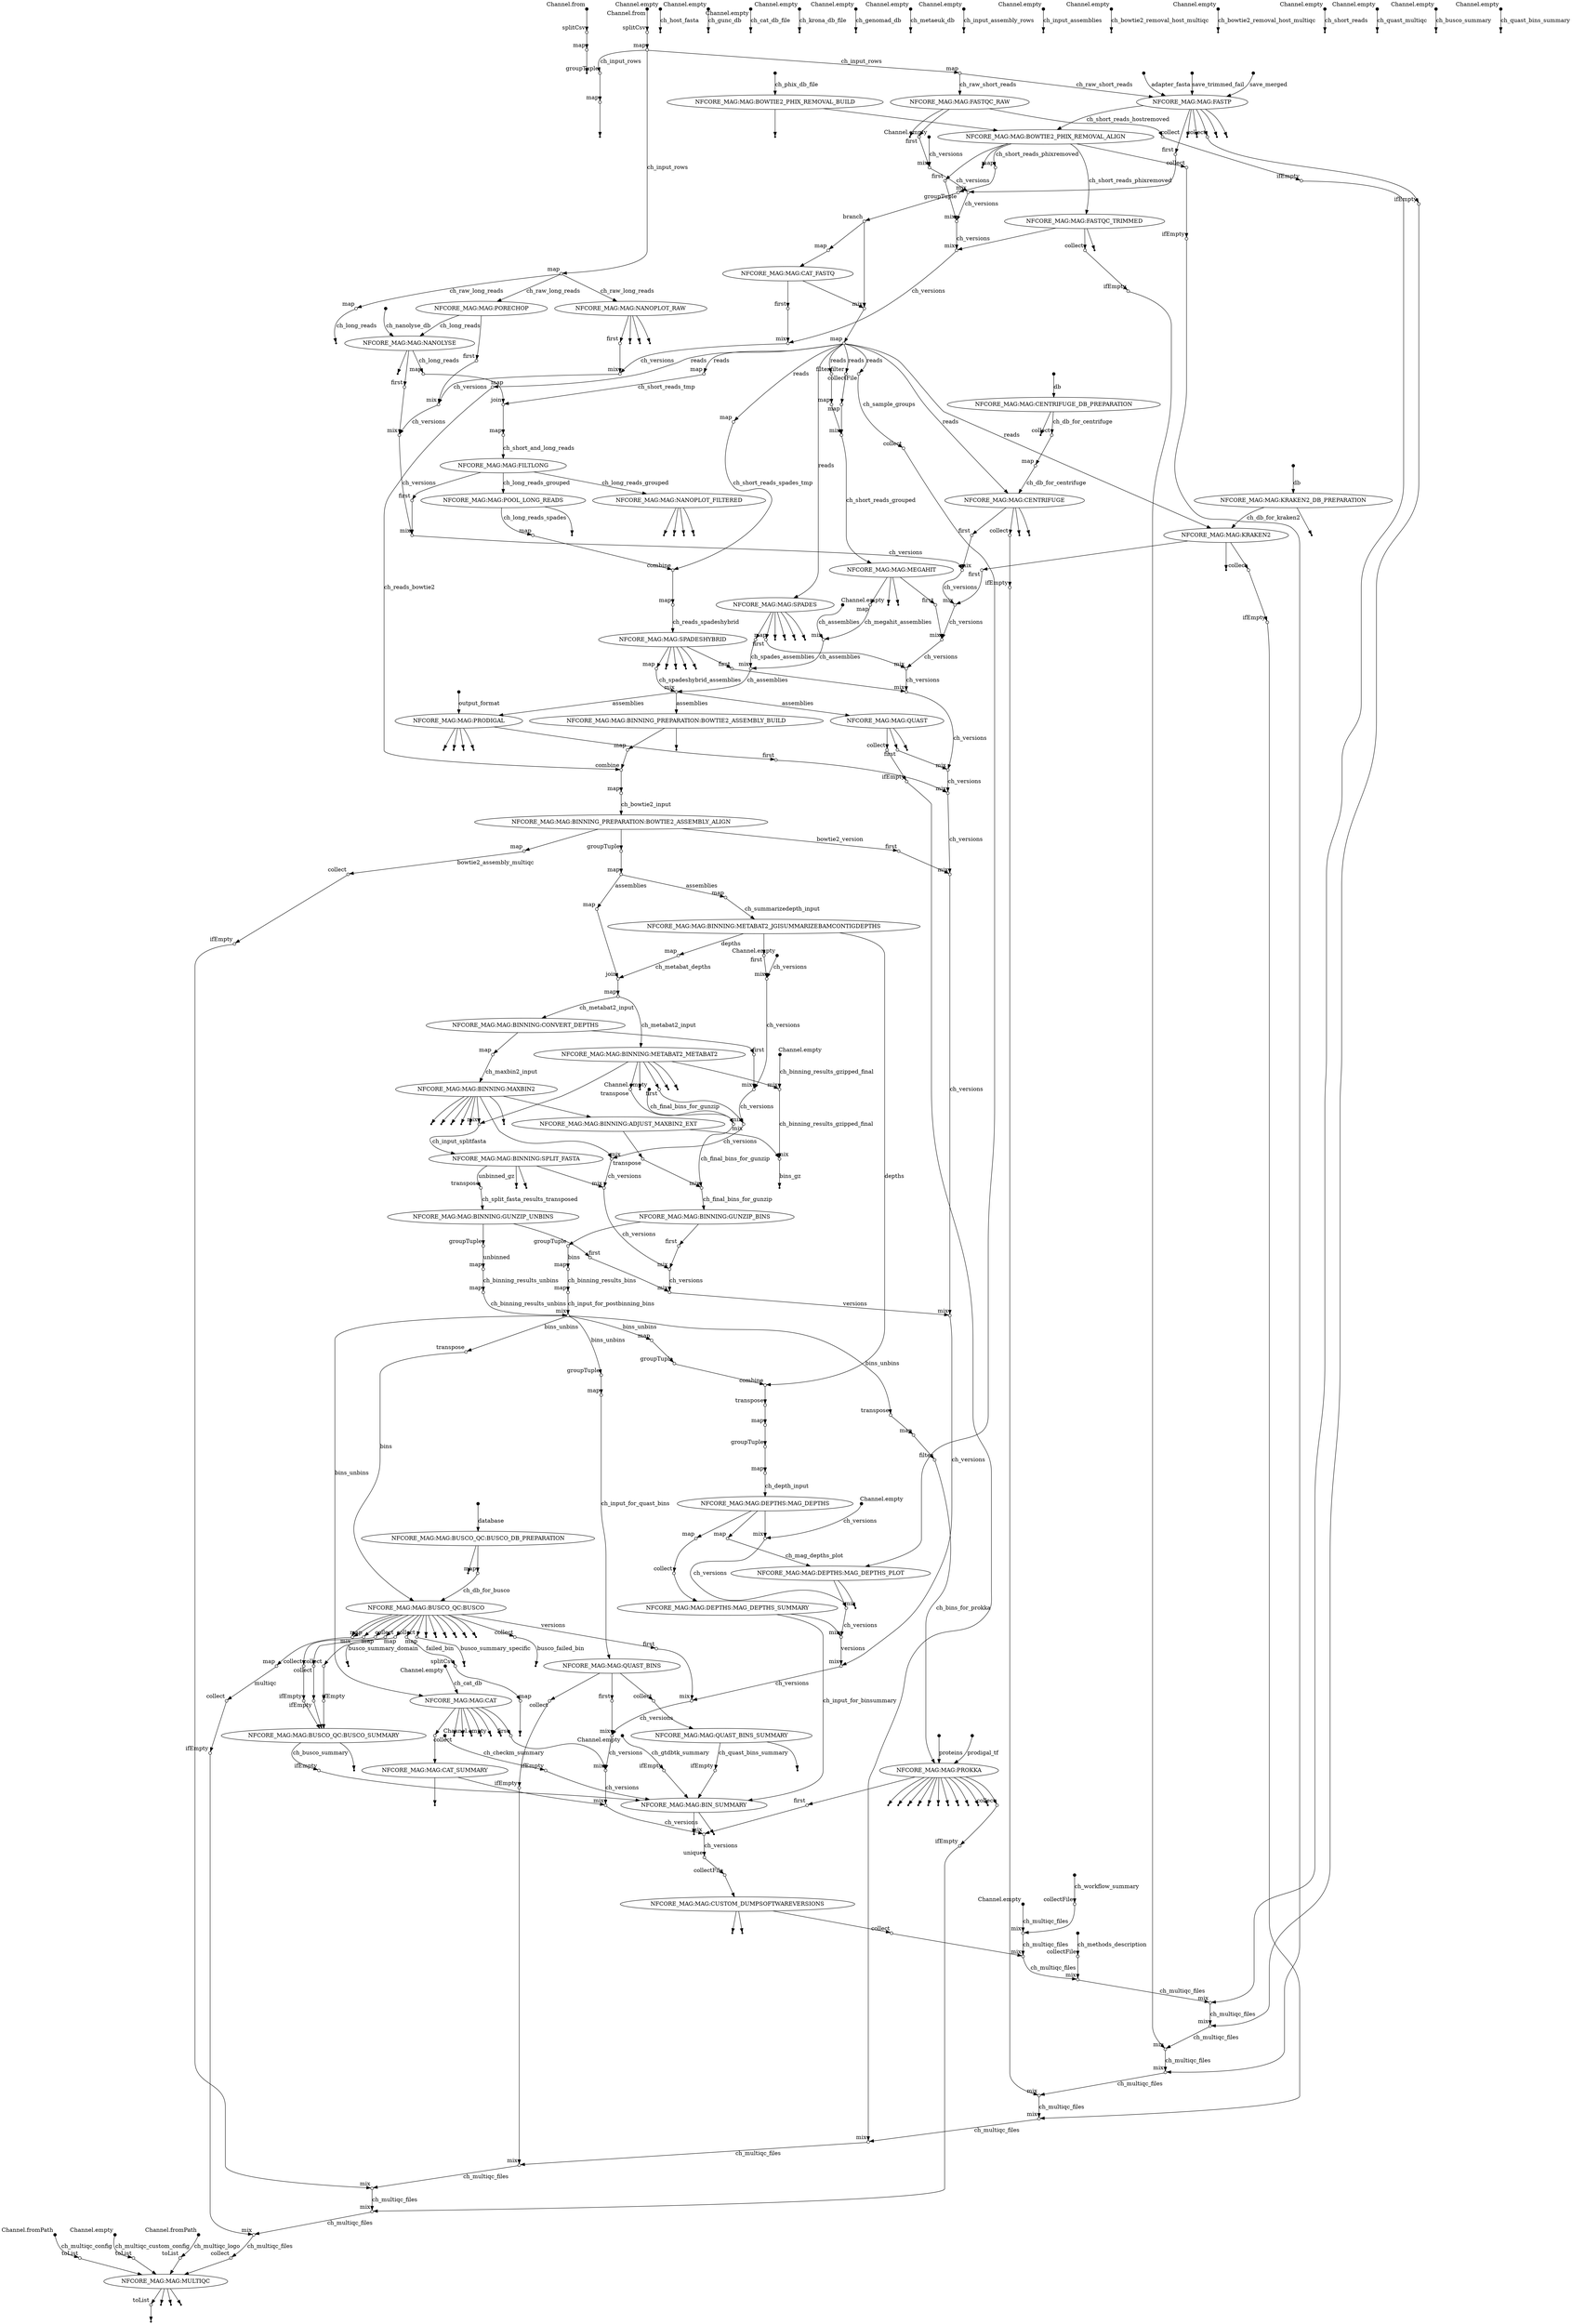 digraph "mag_dag" {
v0 [shape=point,label="",fixedsize=true,width=0.1,xlabel="Channel.from"];
v1 [shape=circle,label="",fixedsize=true,width=0.1,xlabel="splitCsv"];
v0 -> v1;

v1 [shape=circle,label="",fixedsize=true,width=0.1,xlabel="splitCsv"];
v2 [shape=circle,label="",fixedsize=true,width=0.1,xlabel="map"];
v1 -> v2;

v2 [shape=circle,label="",fixedsize=true,width=0.1,xlabel="map"];
v3 [shape=point];
v2 -> v3;

v4 [shape=point,label="",fixedsize=true,width=0.1,xlabel="Channel.fromPath"];
v396 [shape=circle,label="",fixedsize=true,width=0.1,xlabel="toList"];
v4 -> v396 [label="ch_multiqc_config"];

v5 [shape=point,label="",fixedsize=true,width=0.1,xlabel="Channel.empty"];
v397 [shape=circle,label="",fixedsize=true,width=0.1,xlabel="toList"];
v5 -> v397 [label="ch_multiqc_custom_config"];

v6 [shape=point,label="",fixedsize=true,width=0.1,xlabel="Channel.fromPath"];
v398 [shape=circle,label="",fixedsize=true,width=0.1,xlabel="toList"];
v6 -> v398 [label="ch_multiqc_logo"];

v7 [shape=point,label="",fixedsize=true,width=0.1,xlabel="Channel.empty"];
v8 [shape=point];
v7 -> v8 [label="ch_host_fasta"];

v9 [shape=point,label="",fixedsize=true,width=0.1,xlabel="Channel.empty"];
v10 [shape=point];
v9 -> v10 [label="ch_gunc_db"];

v11 [shape=point,label="",fixedsize=true,width=0.1,xlabel="Channel.empty"];
v12 [shape=point];
v11 -> v12 [label="ch_cat_db_file"];

v13 [shape=point,label="",fixedsize=true,width=0.1,xlabel="Channel.empty"];
v14 [shape=point];
v13 -> v14 [label="ch_krona_db_file"];

v15 [shape=point,label="",fixedsize=true,width=0.1,xlabel="Channel.empty"];
v16 [shape=point];
v15 -> v16 [label="ch_genomad_db"];

v17 [shape=point,label="",fixedsize=true,width=0.1,xlabel="Channel.empty"];
v18 [shape=point];
v17 -> v18 [label="ch_metaeuk_db"];

v19 [shape=point,label="",fixedsize=true,width=0.1,xlabel="Channel.empty"];
v35 [shape=circle,label="",fixedsize=true,width=0.1,xlabel="mix"];
v19 -> v35 [label="ch_versions"];

v20 [shape=point,label="",fixedsize=true,width=0.1,xlabel="Channel.from"];
v21 [shape=circle,label="",fixedsize=true,width=0.1,xlabel="splitCsv"];
v20 -> v21;

v21 [shape=circle,label="",fixedsize=true,width=0.1,xlabel="splitCsv"];
v22 [shape=circle,label="",fixedsize=true,width=0.1,xlabel="map"];
v21 -> v22;

v22 [shape=circle,label="",fixedsize=true,width=0.1,xlabel="map"];
v23 [shape=circle,label="",fixedsize=true,width=0.1,xlabel="map"];
v22 -> v23 [label="ch_input_rows"];

v23 [shape=circle,label="",fixedsize=true,width=0.1,xlabel="map"];
v32 [label="NFCORE_MAG:MAG:FASTQC_RAW"];
v23 -> v32 [label="ch_raw_short_reads"];

v22 [shape=circle,label="",fixedsize=true,width=0.1,xlabel="map"];
v24 [shape=circle,label="",fixedsize=true,width=0.1,xlabel="map"];
v22 -> v24 [label="ch_input_rows"];

v24 [shape=circle,label="",fixedsize=true,width=0.1,xlabel="map"];
v71 [label="NFCORE_MAG:MAG:NANOPLOT_RAW"];
v24 -> v71 [label="ch_raw_long_reads"];

v25 [shape=point,label="",fixedsize=true,width=0.1,xlabel="Channel.empty"];
v26 [shape=point];
v25 -> v26 [label="ch_input_assembly_rows"];

v27 [shape=point,label="",fixedsize=true,width=0.1,xlabel="Channel.empty"];
v28 [shape=point];
v27 -> v28 [label="ch_input_assemblies"];

v22 [shape=circle,label="",fixedsize=true,width=0.1,xlabel="map"];
v29 [shape=circle,label="",fixedsize=true,width=0.1,xlabel="groupTuple"];
v22 -> v29 [label="ch_input_rows"];

v29 [shape=circle,label="",fixedsize=true,width=0.1,xlabel="groupTuple"];
v30 [shape=circle,label="",fixedsize=true,width=0.1,xlabel="map"];
v29 -> v30;

v30 [shape=circle,label="",fixedsize=true,width=0.1,xlabel="map"];
v31 [shape=point];
v30 -> v31;

v32 [label="NFCORE_MAG:MAG:FASTQC_RAW"];
v33 [shape=point];
v32 -> v33;

v32 [label="NFCORE_MAG:MAG:FASTQC_RAW"];
v362 [shape=circle,label="",fixedsize=true,width=0.1,xlabel="collect"];
v32 -> v362;

v32 [label="NFCORE_MAG:MAG:FASTQC_RAW"];
v34 [shape=circle,label="",fixedsize=true,width=0.1,xlabel="first"];
v32 -> v34;

v34 [shape=circle,label="",fixedsize=true,width=0.1,xlabel="first"];
v35 [shape=circle,label="",fixedsize=true,width=0.1,xlabel="mix"];
v34 -> v35;

v35 [shape=circle,label="",fixedsize=true,width=0.1,xlabel="mix"];
v47 [shape=circle,label="",fixedsize=true,width=0.1,xlabel="mix"];
v35 -> v47 [label="ch_versions"];

v36 [shape=point,label="",fixedsize=true,width=0.1,xlabel="Channel.empty"];
v37 [shape=point];
v36 -> v37 [label="ch_bowtie2_removal_host_multiqc"];

v23 [shape=circle,label="",fixedsize=true,width=0.1,xlabel="map"];
v41 [label="NFCORE_MAG:MAG:FASTP"];
v23 -> v41 [label="ch_raw_short_reads"];

v38 [shape=point,label="",fixedsize=true,width=0.1];
v41 [label="NFCORE_MAG:MAG:FASTP"];
v38 -> v41 [label="adapter_fasta"];

v39 [shape=point,label="",fixedsize=true,width=0.1];
v41 [label="NFCORE_MAG:MAG:FASTP"];
v39 -> v41 [label="save_trimmed_fail"];

v40 [shape=point,label="",fixedsize=true,width=0.1];
v41 [label="NFCORE_MAG:MAG:FASTP"];
v40 -> v41 [label="save_merged"];

v41 [label="NFCORE_MAG:MAG:FASTP"];
v53 [label="NFCORE_MAG:MAG:BOWTIE2_PHIX_REMOVAL_ALIGN"];
v41 -> v53 [label="ch_short_reads_hostremoved"];

v41 [label="NFCORE_MAG:MAG:FASTP"];
v365 [shape=circle,label="",fixedsize=true,width=0.1,xlabel="collect"];
v41 -> v365;

v41 [label="NFCORE_MAG:MAG:FASTP"];
v45 [shape=point];
v41 -> v45;

v41 [label="NFCORE_MAG:MAG:FASTP"];
v44 [shape=point];
v41 -> v44;

v41 [label="NFCORE_MAG:MAG:FASTP"];
v46 [shape=circle,label="",fixedsize=true,width=0.1,xlabel="first"];
v41 -> v46;

v41 [label="NFCORE_MAG:MAG:FASTP"];
v43 [shape=point];
v41 -> v43;

v41 [label="NFCORE_MAG:MAG:FASTP"];
v42 [shape=point];
v41 -> v42;

v46 [shape=circle,label="",fixedsize=true,width=0.1,xlabel="first"];
v47 [shape=circle,label="",fixedsize=true,width=0.1,xlabel="mix"];
v46 -> v47;

v47 [shape=circle,label="",fixedsize=true,width=0.1,xlabel="mix"];
v56 [shape=circle,label="",fixedsize=true,width=0.1,xlabel="mix"];
v47 -> v56 [label="ch_versions"];

v48 [shape=point,label="",fixedsize=true,width=0.1,xlabel="Channel.empty"];
v49 [shape=point];
v48 -> v49 [label="ch_bowtie2_removal_host_multiqc"];

v50 [shape=point,label="",fixedsize=true,width=0.1];
v51 [label="NFCORE_MAG:MAG:BOWTIE2_PHIX_REMOVAL_BUILD"];
v50 -> v51 [label="ch_phix_db_file"];

v51 [label="NFCORE_MAG:MAG:BOWTIE2_PHIX_REMOVAL_BUILD"];
v53 [label="NFCORE_MAG:MAG:BOWTIE2_PHIX_REMOVAL_ALIGN"];
v51 -> v53;

v51 [label="NFCORE_MAG:MAG:BOWTIE2_PHIX_REMOVAL_BUILD"];
v52 [shape=point];
v51 -> v52;

v53 [label="NFCORE_MAG:MAG:BOWTIE2_PHIX_REMOVAL_ALIGN"];
v57 [label="NFCORE_MAG:MAG:FASTQC_TRIMMED"];
v53 -> v57 [label="ch_short_reads_phixremoved"];

v53 [label="NFCORE_MAG:MAG:BOWTIE2_PHIX_REMOVAL_ALIGN"];
v54 [shape=point];
v53 -> v54;

v53 [label="NFCORE_MAG:MAG:BOWTIE2_PHIX_REMOVAL_ALIGN"];
v371 [shape=circle,label="",fixedsize=true,width=0.1,xlabel="collect"];
v53 -> v371;

v53 [label="NFCORE_MAG:MAG:BOWTIE2_PHIX_REMOVAL_ALIGN"];
v55 [shape=circle,label="",fixedsize=true,width=0.1,xlabel="first"];
v53 -> v55;

v55 [shape=circle,label="",fixedsize=true,width=0.1,xlabel="first"];
v56 [shape=circle,label="",fixedsize=true,width=0.1,xlabel="mix"];
v55 -> v56;

v56 [shape=circle,label="",fixedsize=true,width=0.1,xlabel="mix"];
v59 [shape=circle,label="",fixedsize=true,width=0.1,xlabel="mix"];
v56 -> v59 [label="ch_versions"];

v57 [label="NFCORE_MAG:MAG:FASTQC_TRIMMED"];
v58 [shape=point];
v57 -> v58;

v57 [label="NFCORE_MAG:MAG:FASTQC_TRIMMED"];
v368 [shape=circle,label="",fixedsize=true,width=0.1,xlabel="collect"];
v57 -> v368;

v57 [label="NFCORE_MAG:MAG:FASTQC_TRIMMED"];
v59 [shape=circle,label="",fixedsize=true,width=0.1,xlabel="mix"];
v57 -> v59;

v59 [shape=circle,label="",fixedsize=true,width=0.1,xlabel="mix"];
v70 [shape=circle,label="",fixedsize=true,width=0.1,xlabel="mix"];
v59 -> v70 [label="ch_versions"];

v53 [label="NFCORE_MAG:MAG:BOWTIE2_PHIX_REMOVAL_ALIGN"];
v60 [shape=circle,label="",fixedsize=true,width=0.1,xlabel="map"];
v53 -> v60 [label="ch_short_reads_phixremoved"];

v60 [shape=circle,label="",fixedsize=true,width=0.1,xlabel="map"];
v61 [shape=circle,label="",fixedsize=true,width=0.1,xlabel="groupTuple"];
v60 -> v61;

v61 [shape=circle,label="",fixedsize=true,width=0.1,xlabel="groupTuple"];
v62 [shape=circle,label="",fixedsize=true,width=0.1,xlabel="branch"];
v61 -> v62;

v62 [shape=circle,label="",fixedsize=true,width=0.1,xlabel="branch"];
v67 [shape=circle,label="",fixedsize=true,width=0.1,xlabel="mix"];
v62 -> v67;

v62 [shape=circle,label="",fixedsize=true,width=0.1,xlabel="branch"];
v63 [shape=circle,label="",fixedsize=true,width=0.1,xlabel="map"];
v62 -> v63;

v63 [shape=circle,label="",fixedsize=true,width=0.1,xlabel="map"];
v64 [label="NFCORE_MAG:MAG:CAT_FASTQ"];
v63 -> v64;

v64 [label="NFCORE_MAG:MAG:CAT_FASTQ"];
v67 [shape=circle,label="",fixedsize=true,width=0.1,xlabel="mix"];
v64 -> v67;

v64 [label="NFCORE_MAG:MAG:CAT_FASTQ"];
v69 [shape=circle,label="",fixedsize=true,width=0.1,xlabel="first"];
v64 -> v69;

v65 [shape=point,label="",fixedsize=true,width=0.1,xlabel="Channel.empty"];
v66 [shape=point];
v65 -> v66 [label="ch_short_reads"];

v67 [shape=circle,label="",fixedsize=true,width=0.1,xlabel="mix"];
v68 [shape=circle,label="",fixedsize=true,width=0.1,xlabel="map"];
v67 -> v68;

v68 [shape=circle,label="",fixedsize=true,width=0.1,xlabel="map"];
v87 [shape=circle,label="",fixedsize=true,width=0.1,xlabel="map"];
v68 -> v87 [label="reads"];

v69 [shape=circle,label="",fixedsize=true,width=0.1,xlabel="first"];
v70 [shape=circle,label="",fixedsize=true,width=0.1,xlabel="mix"];
v69 -> v70;

v70 [shape=circle,label="",fixedsize=true,width=0.1,xlabel="mix"];
v76 [shape=circle,label="",fixedsize=true,width=0.1,xlabel="mix"];
v70 -> v76 [label="ch_versions"];

v71 [label="NFCORE_MAG:MAG:NANOPLOT_RAW"];
v74 [shape=point];
v71 -> v74;

v71 [label="NFCORE_MAG:MAG:NANOPLOT_RAW"];
v73 [shape=point];
v71 -> v73;

v71 [label="NFCORE_MAG:MAG:NANOPLOT_RAW"];
v72 [shape=point];
v71 -> v72;

v71 [label="NFCORE_MAG:MAG:NANOPLOT_RAW"];
v75 [shape=circle,label="",fixedsize=true,width=0.1,xlabel="first"];
v71 -> v75;

v75 [shape=circle,label="",fixedsize=true,width=0.1,xlabel="first"];
v76 [shape=circle,label="",fixedsize=true,width=0.1,xlabel="mix"];
v75 -> v76;

v76 [shape=circle,label="",fixedsize=true,width=0.1,xlabel="mix"];
v81 [shape=circle,label="",fixedsize=true,width=0.1,xlabel="mix"];
v76 -> v81 [label="ch_versions"];

v24 [shape=circle,label="",fixedsize=true,width=0.1,xlabel="map"];
v77 [shape=circle,label="",fixedsize=true,width=0.1,xlabel="map"];
v24 -> v77 [label="ch_raw_long_reads"];

v77 [shape=circle,label="",fixedsize=true,width=0.1,xlabel="map"];
v78 [shape=point];
v77 -> v78 [label="ch_long_reads"];

v24 [shape=circle,label="",fixedsize=true,width=0.1,xlabel="map"];
v79 [label="NFCORE_MAG:MAG:PORECHOP"];
v24 -> v79 [label="ch_raw_long_reads"];

v79 [label="NFCORE_MAG:MAG:PORECHOP"];
v83 [label="NFCORE_MAG:MAG:NANOLYSE"];
v79 -> v83 [label="ch_long_reads"];

v79 [label="NFCORE_MAG:MAG:PORECHOP"];
v80 [shape=circle,label="",fixedsize=true,width=0.1,xlabel="first"];
v79 -> v80;

v80 [shape=circle,label="",fixedsize=true,width=0.1,xlabel="first"];
v81 [shape=circle,label="",fixedsize=true,width=0.1,xlabel="mix"];
v80 -> v81;

v81 [shape=circle,label="",fixedsize=true,width=0.1,xlabel="mix"];
v86 [shape=circle,label="",fixedsize=true,width=0.1,xlabel="mix"];
v81 -> v86 [label="ch_versions"];

v82 [shape=point,label="",fixedsize=true,width=0.1];
v83 [label="NFCORE_MAG:MAG:NANOLYSE"];
v82 -> v83 [label="ch_nanolyse_db"];

v83 [label="NFCORE_MAG:MAG:NANOLYSE"];
v88 [shape=circle,label="",fixedsize=true,width=0.1,xlabel="map"];
v83 -> v88 [label="ch_long_reads"];

v83 [label="NFCORE_MAG:MAG:NANOLYSE"];
v84 [shape=point];
v83 -> v84;

v83 [label="NFCORE_MAG:MAG:NANOLYSE"];
v85 [shape=circle,label="",fixedsize=true,width=0.1,xlabel="first"];
v83 -> v85;

v85 [shape=circle,label="",fixedsize=true,width=0.1,xlabel="first"];
v86 [shape=circle,label="",fixedsize=true,width=0.1,xlabel="mix"];
v85 -> v86;

v86 [shape=circle,label="",fixedsize=true,width=0.1,xlabel="mix"];
v93 [shape=circle,label="",fixedsize=true,width=0.1,xlabel="mix"];
v86 -> v93 [label="ch_versions"];

v87 [shape=circle,label="",fixedsize=true,width=0.1,xlabel="map"];
v89 [shape=circle,label="",fixedsize=true,width=0.1,xlabel="join"];
v87 -> v89 [label="ch_short_reads_tmp"];

v88 [shape=circle,label="",fixedsize=true,width=0.1,xlabel="map"];
v89 [shape=circle,label="",fixedsize=true,width=0.1,xlabel="join"];
v88 -> v89;

v89 [shape=circle,label="",fixedsize=true,width=0.1,xlabel="join"];
v90 [shape=circle,label="",fixedsize=true,width=0.1,xlabel="map"];
v89 -> v90;

v90 [shape=circle,label="",fixedsize=true,width=0.1,xlabel="map"];
v91 [label="NFCORE_MAG:MAG:FILTLONG"];
v90 -> v91 [label="ch_short_and_long_reads"];

v91 [label="NFCORE_MAG:MAG:FILTLONG"];
v94 [label="NFCORE_MAG:MAG:NANOPLOT_FILTERED"];
v91 -> v94 [label="ch_long_reads_grouped"];

v91 [label="NFCORE_MAG:MAG:FILTLONG"];
v92 [shape=circle,label="",fixedsize=true,width=0.1,xlabel="first"];
v91 -> v92;

v92 [shape=circle,label="",fixedsize=true,width=0.1,xlabel="first"];
v93 [shape=circle,label="",fixedsize=true,width=0.1,xlabel="mix"];
v92 -> v93;

v93 [shape=circle,label="",fixedsize=true,width=0.1,xlabel="mix"];
v108 [shape=circle,label="",fixedsize=true,width=0.1,xlabel="mix"];
v93 -> v108 [label="ch_versions"];

v94 [label="NFCORE_MAG:MAG:NANOPLOT_FILTERED"];
v98 [shape=point];
v94 -> v98;

v94 [label="NFCORE_MAG:MAG:NANOPLOT_FILTERED"];
v97 [shape=point];
v94 -> v97;

v94 [label="NFCORE_MAG:MAG:NANOPLOT_FILTERED"];
v96 [shape=point];
v94 -> v96;

v94 [label="NFCORE_MAG:MAG:NANOPLOT_FILTERED"];
v95 [shape=point];
v94 -> v95;

v99 [shape=point,label="",fixedsize=true,width=0.1];
v100 [label="NFCORE_MAG:MAG:CENTRIFUGE_DB_PREPARATION"];
v99 -> v100 [label="db"];

v100 [label="NFCORE_MAG:MAG:CENTRIFUGE_DB_PREPARATION"];
v102 [shape=circle,label="",fixedsize=true,width=0.1,xlabel="collect"];
v100 -> v102 [label="ch_db_for_centrifuge"];

v100 [label="NFCORE_MAG:MAG:CENTRIFUGE_DB_PREPARATION"];
v101 [shape=point];
v100 -> v101;

v102 [shape=circle,label="",fixedsize=true,width=0.1,xlabel="collect"];
v103 [shape=circle,label="",fixedsize=true,width=0.1,xlabel="map"];
v102 -> v103;

v103 [shape=circle,label="",fixedsize=true,width=0.1,xlabel="map"];
v104 [label="NFCORE_MAG:MAG:CENTRIFUGE"];
v103 -> v104 [label="ch_db_for_centrifuge"];

v68 [shape=circle,label="",fixedsize=true,width=0.1,xlabel="map"];
v104 [label="NFCORE_MAG:MAG:CENTRIFUGE"];
v68 -> v104 [label="reads"];

v104 [label="NFCORE_MAG:MAG:CENTRIFUGE"];
v106 [shape=point];
v104 -> v106;

v104 [label="NFCORE_MAG:MAG:CENTRIFUGE"];
v105 [shape=point];
v104 -> v105;

v104 [label="NFCORE_MAG:MAG:CENTRIFUGE"];
v374 [shape=circle,label="",fixedsize=true,width=0.1,xlabel="collect"];
v104 -> v374;

v104 [label="NFCORE_MAG:MAG:CENTRIFUGE"];
v107 [shape=circle,label="",fixedsize=true,width=0.1,xlabel="first"];
v104 -> v107;

v107 [shape=circle,label="",fixedsize=true,width=0.1,xlabel="first"];
v108 [shape=circle,label="",fixedsize=true,width=0.1,xlabel="mix"];
v107 -> v108;

v108 [shape=circle,label="",fixedsize=true,width=0.1,xlabel="mix"];
v115 [shape=circle,label="",fixedsize=true,width=0.1,xlabel="mix"];
v108 -> v115 [label="ch_versions"];

v109 [shape=point,label="",fixedsize=true,width=0.1];
v110 [label="NFCORE_MAG:MAG:KRAKEN2_DB_PREPARATION"];
v109 -> v110 [label="db"];

v110 [label="NFCORE_MAG:MAG:KRAKEN2_DB_PREPARATION"];
v112 [label="NFCORE_MAG:MAG:KRAKEN2"];
v110 -> v112 [label="ch_db_for_kraken2"];

v110 [label="NFCORE_MAG:MAG:KRAKEN2_DB_PREPARATION"];
v111 [shape=point];
v110 -> v111;

v68 [shape=circle,label="",fixedsize=true,width=0.1,xlabel="map"];
v112 [label="NFCORE_MAG:MAG:KRAKEN2"];
v68 -> v112 [label="reads"];

v112 [label="NFCORE_MAG:MAG:KRAKEN2"];
v113 [shape=point];
v112 -> v113;

v112 [label="NFCORE_MAG:MAG:KRAKEN2"];
v377 [shape=circle,label="",fixedsize=true,width=0.1,xlabel="collect"];
v112 -> v377;

v112 [label="NFCORE_MAG:MAG:KRAKEN2"];
v114 [shape=circle,label="",fixedsize=true,width=0.1,xlabel="first"];
v112 -> v114;

v114 [shape=circle,label="",fixedsize=true,width=0.1,xlabel="first"];
v115 [shape=circle,label="",fixedsize=true,width=0.1,xlabel="mix"];
v114 -> v115;

v115 [shape=circle,label="",fixedsize=true,width=0.1,xlabel="mix"];
v128 [shape=circle,label="",fixedsize=true,width=0.1,xlabel="mix"];
v115 -> v128 [label="ch_versions"];

v68 [shape=circle,label="",fixedsize=true,width=0.1,xlabel="map"];
v116 [shape=circle,label="",fixedsize=true,width=0.1,xlabel="filter"];
v68 -> v116 [label="reads"];

v116 [shape=circle,label="",fixedsize=true,width=0.1,xlabel="filter"];
v117 [shape=circle,label="",fixedsize=true,width=0.1,xlabel="map"];
v116 -> v117;

v117 [shape=circle,label="",fixedsize=true,width=0.1,xlabel="map"];
v120 [shape=circle,label="",fixedsize=true,width=0.1,xlabel="mix"];
v117 -> v120;

v68 [shape=circle,label="",fixedsize=true,width=0.1,xlabel="map"];
v118 [shape=circle,label="",fixedsize=true,width=0.1,xlabel="filter"];
v68 -> v118 [label="reads"];

v118 [shape=circle,label="",fixedsize=true,width=0.1,xlabel="filter"];
v119 [shape=circle,label="",fixedsize=true,width=0.1,xlabel="map"];
v118 -> v119;

v119 [shape=circle,label="",fixedsize=true,width=0.1,xlabel="map"];
v120 [shape=circle,label="",fixedsize=true,width=0.1,xlabel="mix"];
v119 -> v120;

v120 [shape=circle,label="",fixedsize=true,width=0.1,xlabel="mix"];
v122 [label="NFCORE_MAG:MAG:MEGAHIT"];
v120 -> v122 [label="ch_short_reads_grouped"];

v121 [shape=point,label="",fixedsize=true,width=0.1,xlabel="Channel.empty"];
v126 [shape=circle,label="",fixedsize=true,width=0.1,xlabel="mix"];
v121 -> v126 [label="ch_assemblies"];

v122 [label="NFCORE_MAG:MAG:MEGAHIT"];
v125 [shape=circle,label="",fixedsize=true,width=0.1,xlabel="map"];
v122 -> v125;

v122 [label="NFCORE_MAG:MAG:MEGAHIT"];
v124 [shape=point];
v122 -> v124;

v122 [label="NFCORE_MAG:MAG:MEGAHIT"];
v123 [shape=point];
v122 -> v123;

v122 [label="NFCORE_MAG:MAG:MEGAHIT"];
v127 [shape=circle,label="",fixedsize=true,width=0.1,xlabel="first"];
v122 -> v127;

v125 [shape=circle,label="",fixedsize=true,width=0.1,xlabel="map"];
v126 [shape=circle,label="",fixedsize=true,width=0.1,xlabel="mix"];
v125 -> v126 [label="ch_megahit_assemblies"];

v126 [shape=circle,label="",fixedsize=true,width=0.1,xlabel="mix"];
v137 [shape=circle,label="",fixedsize=true,width=0.1,xlabel="mix"];
v126 -> v137 [label="ch_assemblies"];

v127 [shape=circle,label="",fixedsize=true,width=0.1,xlabel="first"];
v128 [shape=circle,label="",fixedsize=true,width=0.1,xlabel="mix"];
v127 -> v128;

v128 [shape=circle,label="",fixedsize=true,width=0.1,xlabel="mix"];
v139 [shape=circle,label="",fixedsize=true,width=0.1,xlabel="mix"];
v128 -> v139 [label="ch_versions"];

v91 [label="NFCORE_MAG:MAG:FILTLONG"];
v129 [label="NFCORE_MAG:MAG:POOL_LONG_READS"];
v91 -> v129 [label="ch_long_reads_grouped"];

v129 [label="NFCORE_MAG:MAG:POOL_LONG_READS"];
v141 [shape=circle,label="",fixedsize=true,width=0.1,xlabel="map"];
v129 -> v141 [label="ch_long_reads_spades"];

v129 [label="NFCORE_MAG:MAG:POOL_LONG_READS"];
v130 [shape=point];
v129 -> v130;

v68 [shape=circle,label="",fixedsize=true,width=0.1,xlabel="map"];
v131 [label="NFCORE_MAG:MAG:SPADES"];
v68 -> v131 [label="reads"];

v131 [label="NFCORE_MAG:MAG:SPADES"];
v136 [shape=circle,label="",fixedsize=true,width=0.1,xlabel="map"];
v131 -> v136;

v131 [label="NFCORE_MAG:MAG:SPADES"];
v135 [shape=point];
v131 -> v135;

v131 [label="NFCORE_MAG:MAG:SPADES"];
v134 [shape=point];
v131 -> v134;

v131 [label="NFCORE_MAG:MAG:SPADES"];
v133 [shape=point];
v131 -> v133;

v131 [label="NFCORE_MAG:MAG:SPADES"];
v132 [shape=point];
v131 -> v132;

v131 [label="NFCORE_MAG:MAG:SPADES"];
v138 [shape=circle,label="",fixedsize=true,width=0.1,xlabel="first"];
v131 -> v138;

v136 [shape=circle,label="",fixedsize=true,width=0.1,xlabel="map"];
v137 [shape=circle,label="",fixedsize=true,width=0.1,xlabel="mix"];
v136 -> v137 [label="ch_spades_assemblies"];

v137 [shape=circle,label="",fixedsize=true,width=0.1,xlabel="mix"];
v150 [shape=circle,label="",fixedsize=true,width=0.1,xlabel="mix"];
v137 -> v150 [label="ch_assemblies"];

v138 [shape=circle,label="",fixedsize=true,width=0.1,xlabel="first"];
v139 [shape=circle,label="",fixedsize=true,width=0.1,xlabel="mix"];
v138 -> v139;

v139 [shape=circle,label="",fixedsize=true,width=0.1,xlabel="mix"];
v152 [shape=circle,label="",fixedsize=true,width=0.1,xlabel="mix"];
v139 -> v152 [label="ch_versions"];

v68 [shape=circle,label="",fixedsize=true,width=0.1,xlabel="map"];
v140 [shape=circle,label="",fixedsize=true,width=0.1,xlabel="map"];
v68 -> v140 [label="reads"];

v140 [shape=circle,label="",fixedsize=true,width=0.1,xlabel="map"];
v142 [shape=circle,label="",fixedsize=true,width=0.1,xlabel="combine"];
v140 -> v142 [label="ch_short_reads_spades_tmp"];

v141 [shape=circle,label="",fixedsize=true,width=0.1,xlabel="map"];
v142 [shape=circle,label="",fixedsize=true,width=0.1,xlabel="combine"];
v141 -> v142;

v142 [shape=circle,label="",fixedsize=true,width=0.1,xlabel="combine"];
v143 [shape=circle,label="",fixedsize=true,width=0.1,xlabel="map"];
v142 -> v143;

v143 [shape=circle,label="",fixedsize=true,width=0.1,xlabel="map"];
v144 [label="NFCORE_MAG:MAG:SPADESHYBRID"];
v143 -> v144 [label="ch_reads_spadeshybrid"];

v144 [label="NFCORE_MAG:MAG:SPADESHYBRID"];
v149 [shape=circle,label="",fixedsize=true,width=0.1,xlabel="map"];
v144 -> v149;

v144 [label="NFCORE_MAG:MAG:SPADESHYBRID"];
v148 [shape=point];
v144 -> v148;

v144 [label="NFCORE_MAG:MAG:SPADESHYBRID"];
v147 [shape=point];
v144 -> v147;

v144 [label="NFCORE_MAG:MAG:SPADESHYBRID"];
v146 [shape=point];
v144 -> v146;

v144 [label="NFCORE_MAG:MAG:SPADESHYBRID"];
v145 [shape=point];
v144 -> v145;

v144 [label="NFCORE_MAG:MAG:SPADESHYBRID"];
v151 [shape=circle,label="",fixedsize=true,width=0.1,xlabel="first"];
v144 -> v151;

v149 [shape=circle,label="",fixedsize=true,width=0.1,xlabel="map"];
v150 [shape=circle,label="",fixedsize=true,width=0.1,xlabel="mix"];
v149 -> v150 [label="ch_spadeshybrid_assemblies"];

v150 [shape=circle,label="",fixedsize=true,width=0.1,xlabel="mix"];
v155 [label="NFCORE_MAG:MAG:QUAST"];
v150 -> v155 [label="assemblies"];

v151 [shape=circle,label="",fixedsize=true,width=0.1,xlabel="first"];
v152 [shape=circle,label="",fixedsize=true,width=0.1,xlabel="mix"];
v151 -> v152;

v152 [shape=circle,label="",fixedsize=true,width=0.1,xlabel="mix"];
v158 [shape=circle,label="",fixedsize=true,width=0.1,xlabel="mix"];
v152 -> v158 [label="ch_versions"];

v153 [shape=point,label="",fixedsize=true,width=0.1,xlabel="Channel.empty"];
v154 [shape=point];
v153 -> v154 [label="ch_quast_multiqc"];

v155 [label="NFCORE_MAG:MAG:QUAST"];
v156 [shape=point];
v155 -> v156;

v155 [label="NFCORE_MAG:MAG:QUAST"];
v380 [shape=circle,label="",fixedsize=true,width=0.1,xlabel="collect"];
v155 -> v380;

v155 [label="NFCORE_MAG:MAG:QUAST"];
v157 [shape=circle,label="",fixedsize=true,width=0.1,xlabel="first"];
v155 -> v157;

v157 [shape=circle,label="",fixedsize=true,width=0.1,xlabel="first"];
v158 [shape=circle,label="",fixedsize=true,width=0.1,xlabel="mix"];
v157 -> v158;

v158 [shape=circle,label="",fixedsize=true,width=0.1,xlabel="mix"];
v166 [shape=circle,label="",fixedsize=true,width=0.1,xlabel="mix"];
v158 -> v166 [label="ch_versions"];

v150 [shape=circle,label="",fixedsize=true,width=0.1,xlabel="mix"];
v160 [label="NFCORE_MAG:MAG:PRODIGAL"];
v150 -> v160 [label="assemblies"];

v159 [shape=point,label="",fixedsize=true,width=0.1];
v160 [label="NFCORE_MAG:MAG:PRODIGAL"];
v159 -> v160 [label="output_format"];

v160 [label="NFCORE_MAG:MAG:PRODIGAL"];
v164 [shape=point];
v160 -> v164;

v160 [label="NFCORE_MAG:MAG:PRODIGAL"];
v163 [shape=point];
v160 -> v163;

v160 [label="NFCORE_MAG:MAG:PRODIGAL"];
v162 [shape=point];
v160 -> v162;

v160 [label="NFCORE_MAG:MAG:PRODIGAL"];
v161 [shape=point];
v160 -> v161;

v160 [label="NFCORE_MAG:MAG:PRODIGAL"];
v165 [shape=circle,label="",fixedsize=true,width=0.1,xlabel="first"];
v160 -> v165;

v165 [shape=circle,label="",fixedsize=true,width=0.1,xlabel="first"];
v166 [shape=circle,label="",fixedsize=true,width=0.1,xlabel="mix"];
v165 -> v166;

v166 [shape=circle,label="",fixedsize=true,width=0.1,xlabel="mix"];
v181 [shape=circle,label="",fixedsize=true,width=0.1,xlabel="mix"];
v166 -> v181 [label="ch_versions"];

v167 [shape=point,label="",fixedsize=true,width=0.1,xlabel="Channel.empty"];
v168 [shape=point];
v167 -> v168 [label="ch_busco_summary"];

v169 [shape=point,label="",fixedsize=true,width=0.1,xlabel="Channel.empty"];
v323 [shape=circle,label="",fixedsize=true,width=0.1,xlabel="ifEmpty"];
v169 -> v323 [label="ch_checkm_summary"];

v150 [shape=circle,label="",fixedsize=true,width=0.1,xlabel="mix"];
v170 [label="NFCORE_MAG:MAG:BINNING_PREPARATION:BOWTIE2_ASSEMBLY_BUILD"];
v150 -> v170 [label="assemblies"];

v170 [label="NFCORE_MAG:MAG:BINNING_PREPARATION:BOWTIE2_ASSEMBLY_BUILD"];
v173 [shape=circle,label="",fixedsize=true,width=0.1,xlabel="map"];
v170 -> v173;

v170 [label="NFCORE_MAG:MAG:BINNING_PREPARATION:BOWTIE2_ASSEMBLY_BUILD"];
v171 [shape=point];
v170 -> v171;

v68 [shape=circle,label="",fixedsize=true,width=0.1,xlabel="map"];
v172 [shape=circle,label="",fixedsize=true,width=0.1,xlabel="map"];
v68 -> v172 [label="reads"];

v172 [shape=circle,label="",fixedsize=true,width=0.1,xlabel="map"];
v174 [shape=circle,label="",fixedsize=true,width=0.1,xlabel="combine"];
v172 -> v174 [label="ch_reads_bowtie2"];

v173 [shape=circle,label="",fixedsize=true,width=0.1,xlabel="map"];
v174 [shape=circle,label="",fixedsize=true,width=0.1,xlabel="combine"];
v173 -> v174;

v174 [shape=circle,label="",fixedsize=true,width=0.1,xlabel="combine"];
v175 [shape=circle,label="",fixedsize=true,width=0.1,xlabel="map"];
v174 -> v175;

v175 [shape=circle,label="",fixedsize=true,width=0.1,xlabel="map"];
v176 [label="NFCORE_MAG:MAG:BINNING_PREPARATION:BOWTIE2_ASSEMBLY_ALIGN"];
v175 -> v176 [label="ch_bowtie2_input"];

v176 [label="NFCORE_MAG:MAG:BINNING_PREPARATION:BOWTIE2_ASSEMBLY_ALIGN"];
v177 [shape=circle,label="",fixedsize=true,width=0.1,xlabel="groupTuple"];
v176 -> v177;

v176 [label="NFCORE_MAG:MAG:BINNING_PREPARATION:BOWTIE2_ASSEMBLY_ALIGN"];
v179 [shape=circle,label="",fixedsize=true,width=0.1,xlabel="map"];
v176 -> v179;

v176 [label="NFCORE_MAG:MAG:BINNING_PREPARATION:BOWTIE2_ASSEMBLY_ALIGN"];
v180 [shape=circle,label="",fixedsize=true,width=0.1,xlabel="first"];
v176 -> v180 [label="bowtie2_version"];

v177 [shape=circle,label="",fixedsize=true,width=0.1,xlabel="groupTuple"];
v178 [shape=circle,label="",fixedsize=true,width=0.1,xlabel="map"];
v177 -> v178;

v178 [shape=circle,label="",fixedsize=true,width=0.1,xlabel="map"];
v183 [shape=circle,label="",fixedsize=true,width=0.1,xlabel="map"];
v178 -> v183 [label="assemblies"];

v179 [shape=circle,label="",fixedsize=true,width=0.1,xlabel="map"];
v386 [shape=circle,label="",fixedsize=true,width=0.1,xlabel="collect"];
v179 -> v386 [label="bowtie2_assembly_multiqc"];

v180 [shape=circle,label="",fixedsize=true,width=0.1,xlabel="first"];
v181 [shape=circle,label="",fixedsize=true,width=0.1,xlabel="mix"];
v180 -> v181;

v181 [shape=circle,label="",fixedsize=true,width=0.1,xlabel="mix"];
v233 [shape=circle,label="",fixedsize=true,width=0.1,xlabel="mix"];
v181 -> v233 [label="ch_versions"];

v182 [shape=point,label="",fixedsize=true,width=0.1,xlabel="Channel.empty"];
v187 [shape=circle,label="",fixedsize=true,width=0.1,xlabel="mix"];
v182 -> v187 [label="ch_versions"];

v183 [shape=circle,label="",fixedsize=true,width=0.1,xlabel="map"];
v184 [label="NFCORE_MAG:MAG:BINNING:METABAT2_JGISUMMARIZEBAMCONTIGDEPTHS"];
v183 -> v184 [label="ch_summarizedepth_input"];

v184 [label="NFCORE_MAG:MAG:BINNING:METABAT2_JGISUMMARIZEBAMCONTIGDEPTHS"];
v185 [shape=circle,label="",fixedsize=true,width=0.1,xlabel="map"];
v184 -> v185 [label="depths"];

v184 [label="NFCORE_MAG:MAG:BINNING:METABAT2_JGISUMMARIZEBAMCONTIGDEPTHS"];
v186 [shape=circle,label="",fixedsize=true,width=0.1,xlabel="first"];
v184 -> v186;

v185 [shape=circle,label="",fixedsize=true,width=0.1,xlabel="map"];
v189 [shape=circle,label="",fixedsize=true,width=0.1,xlabel="join"];
v185 -> v189 [label="ch_metabat_depths"];

v186 [shape=circle,label="",fixedsize=true,width=0.1,xlabel="first"];
v187 [shape=circle,label="",fixedsize=true,width=0.1,xlabel="mix"];
v186 -> v187;

v187 [shape=circle,label="",fixedsize=true,width=0.1,xlabel="mix"];
v194 [shape=circle,label="",fixedsize=true,width=0.1,xlabel="mix"];
v187 -> v194 [label="ch_versions"];

v178 [shape=circle,label="",fixedsize=true,width=0.1,xlabel="map"];
v188 [shape=circle,label="",fixedsize=true,width=0.1,xlabel="map"];
v178 -> v188 [label="assemblies"];

v188 [shape=circle,label="",fixedsize=true,width=0.1,xlabel="map"];
v189 [shape=circle,label="",fixedsize=true,width=0.1,xlabel="join"];
v188 -> v189;

v189 [shape=circle,label="",fixedsize=true,width=0.1,xlabel="join"];
v190 [shape=circle,label="",fixedsize=true,width=0.1,xlabel="map"];
v189 -> v190;

v190 [shape=circle,label="",fixedsize=true,width=0.1,xlabel="map"];
v191 [label="NFCORE_MAG:MAG:BINNING:CONVERT_DEPTHS"];
v190 -> v191 [label="ch_metabat2_input"];

v191 [label="NFCORE_MAG:MAG:BINNING:CONVERT_DEPTHS"];
v192 [shape=circle,label="",fixedsize=true,width=0.1,xlabel="map"];
v191 -> v192;

v191 [label="NFCORE_MAG:MAG:BINNING:CONVERT_DEPTHS"];
v193 [shape=circle,label="",fixedsize=true,width=0.1,xlabel="first"];
v191 -> v193;

v192 [shape=circle,label="",fixedsize=true,width=0.1,xlabel="map"];
v206 [label="NFCORE_MAG:MAG:BINNING:MAXBIN2"];
v192 -> v206 [label="ch_maxbin2_input"];

v193 [shape=circle,label="",fixedsize=true,width=0.1,xlabel="first"];
v194 [shape=circle,label="",fixedsize=true,width=0.1,xlabel="mix"];
v193 -> v194;

v194 [shape=circle,label="",fixedsize=true,width=0.1,xlabel="mix"];
v205 [shape=circle,label="",fixedsize=true,width=0.1,xlabel="mix"];
v194 -> v205 [label="ch_versions"];

v195 [shape=point,label="",fixedsize=true,width=0.1,xlabel="Channel.empty"];
v202 [shape=circle,label="",fixedsize=true,width=0.1,xlabel="mix"];
v195 -> v202 [label="ch_final_bins_for_gunzip"];

v196 [shape=point,label="",fixedsize=true,width=0.1,xlabel="Channel.empty"];
v203 [shape=circle,label="",fixedsize=true,width=0.1,xlabel="mix"];
v196 -> v203 [label="ch_binning_results_gzipped_final"];

v190 [shape=circle,label="",fixedsize=true,width=0.1,xlabel="map"];
v197 [label="NFCORE_MAG:MAG:BINNING:METABAT2_METABAT2"];
v190 -> v197 [label="ch_metabat2_input"];

v197 [label="NFCORE_MAG:MAG:BINNING:METABAT2_METABAT2"];
v200 [shape=point];
v197 -> v200;

v197 [label="NFCORE_MAG:MAG:BINNING:METABAT2_METABAT2"];
v199 [shape=point];
v197 -> v199;

v197 [label="NFCORE_MAG:MAG:BINNING:METABAT2_METABAT2"];
v219 [shape=circle,label="",fixedsize=true,width=0.1,xlabel="mix"];
v197 -> v219;

v197 [label="NFCORE_MAG:MAG:BINNING:METABAT2_METABAT2"];
v198 [shape=point];
v197 -> v198;

v197 [label="NFCORE_MAG:MAG:BINNING:METABAT2_METABAT2"];
v201 [shape=circle,label="",fixedsize=true,width=0.1,xlabel="transpose"];
v197 -> v201;

v197 [label="NFCORE_MAG:MAG:BINNING:METABAT2_METABAT2"];
v204 [shape=circle,label="",fixedsize=true,width=0.1,xlabel="first"];
v197 -> v204;

v201 [shape=circle,label="",fixedsize=true,width=0.1,xlabel="transpose"];
v202 [shape=circle,label="",fixedsize=true,width=0.1,xlabel="mix"];
v201 -> v202;

v202 [shape=circle,label="",fixedsize=true,width=0.1,xlabel="mix"];
v215 [shape=circle,label="",fixedsize=true,width=0.1,xlabel="mix"];
v202 -> v215 [label="ch_final_bins_for_gunzip"];

v197 [label="NFCORE_MAG:MAG:BINNING:METABAT2_METABAT2"];
v203 [shape=circle,label="",fixedsize=true,width=0.1,xlabel="mix"];
v197 -> v203;

v203 [shape=circle,label="",fixedsize=true,width=0.1,xlabel="mix"];
v216 [shape=circle,label="",fixedsize=true,width=0.1,xlabel="mix"];
v203 -> v216 [label="ch_binning_results_gzipped_final"];

v204 [shape=circle,label="",fixedsize=true,width=0.1,xlabel="first"];
v205 [shape=circle,label="",fixedsize=true,width=0.1,xlabel="mix"];
v204 -> v205;

v205 [shape=circle,label="",fixedsize=true,width=0.1,xlabel="mix"];
v218 [shape=circle,label="",fixedsize=true,width=0.1,xlabel="mix"];
v205 -> v218 [label="ch_versions"];

v206 [label="NFCORE_MAG:MAG:BINNING:MAXBIN2"];
v213 [label="NFCORE_MAG:MAG:BINNING:ADJUST_MAXBIN2_EXT"];
v206 -> v213;

v206 [label="NFCORE_MAG:MAG:BINNING:MAXBIN2"];
v212 [shape=point];
v206 -> v212;

v206 [label="NFCORE_MAG:MAG:BINNING:MAXBIN2"];
v211 [shape=point];
v206 -> v211;

v206 [label="NFCORE_MAG:MAG:BINNING:MAXBIN2"];
v210 [shape=point];
v206 -> v210;

v206 [label="NFCORE_MAG:MAG:BINNING:MAXBIN2"];
v219 [shape=circle,label="",fixedsize=true,width=0.1,xlabel="mix"];
v206 -> v219;

v206 [label="NFCORE_MAG:MAG:BINNING:MAXBIN2"];
v209 [shape=point];
v206 -> v209;

v206 [label="NFCORE_MAG:MAG:BINNING:MAXBIN2"];
v208 [shape=point];
v206 -> v208;

v206 [label="NFCORE_MAG:MAG:BINNING:MAXBIN2"];
v207 [shape=point];
v206 -> v207;

v206 [label="NFCORE_MAG:MAG:BINNING:MAXBIN2"];
v218 [shape=circle,label="",fixedsize=true,width=0.1,xlabel="mix"];
v206 -> v218;

v213 [label="NFCORE_MAG:MAG:BINNING:ADJUST_MAXBIN2_EXT"];
v214 [shape=circle,label="",fixedsize=true,width=0.1,xlabel="transpose"];
v213 -> v214;

v214 [shape=circle,label="",fixedsize=true,width=0.1,xlabel="transpose"];
v215 [shape=circle,label="",fixedsize=true,width=0.1,xlabel="mix"];
v214 -> v215;

v215 [shape=circle,label="",fixedsize=true,width=0.1,xlabel="mix"];
v225 [label="NFCORE_MAG:MAG:BINNING:GUNZIP_BINS"];
v215 -> v225 [label="ch_final_bins_for_gunzip"];

v213 [label="NFCORE_MAG:MAG:BINNING:ADJUST_MAXBIN2_EXT"];
v216 [shape=circle,label="",fixedsize=true,width=0.1,xlabel="mix"];
v213 -> v216;

v216 [shape=circle,label="",fixedsize=true,width=0.1,xlabel="mix"];
v217 [shape=point];
v216 -> v217 [label="bins_gz"];

v218 [shape=circle,label="",fixedsize=true,width=0.1,xlabel="mix"];
v224 [shape=circle,label="",fixedsize=true,width=0.1,xlabel="mix"];
v218 -> v224 [label="ch_versions"];

v219 [shape=circle,label="",fixedsize=true,width=0.1,xlabel="mix"];
v220 [label="NFCORE_MAG:MAG:BINNING:SPLIT_FASTA"];
v219 -> v220 [label="ch_input_splitfasta"];

v220 [label="NFCORE_MAG:MAG:BINNING:SPLIT_FASTA"];
v223 [shape=circle,label="",fixedsize=true,width=0.1,xlabel="transpose"];
v220 -> v223 [label="unbinned_gz"];

v220 [label="NFCORE_MAG:MAG:BINNING:SPLIT_FASTA"];
v222 [shape=point];
v220 -> v222;

v220 [label="NFCORE_MAG:MAG:BINNING:SPLIT_FASTA"];
v221 [shape=point];
v220 -> v221;

v220 [label="NFCORE_MAG:MAG:BINNING:SPLIT_FASTA"];
v224 [shape=circle,label="",fixedsize=true,width=0.1,xlabel="mix"];
v220 -> v224;

v223 [shape=circle,label="",fixedsize=true,width=0.1,xlabel="transpose"];
v227 [label="NFCORE_MAG:MAG:BINNING:GUNZIP_UNBINS"];
v223 -> v227 [label="ch_split_fasta_results_transposed"];

v224 [shape=circle,label="",fixedsize=true,width=0.1,xlabel="mix"];
v230 [shape=circle,label="",fixedsize=true,width=0.1,xlabel="mix"];
v224 -> v230 [label="ch_versions"];

v225 [label="NFCORE_MAG:MAG:BINNING:GUNZIP_BINS"];
v226 [shape=circle,label="",fixedsize=true,width=0.1,xlabel="groupTuple"];
v225 -> v226;

v225 [label="NFCORE_MAG:MAG:BINNING:GUNZIP_BINS"];
v229 [shape=circle,label="",fixedsize=true,width=0.1,xlabel="first"];
v225 -> v229;

v226 [shape=circle,label="",fixedsize=true,width=0.1,xlabel="groupTuple"];
v234 [shape=circle,label="",fixedsize=true,width=0.1,xlabel="map"];
v226 -> v234 [label="bins"];

v227 [label="NFCORE_MAG:MAG:BINNING:GUNZIP_UNBINS"];
v228 [shape=circle,label="",fixedsize=true,width=0.1,xlabel="groupTuple"];
v227 -> v228;

v227 [label="NFCORE_MAG:MAG:BINNING:GUNZIP_UNBINS"];
v231 [shape=circle,label="",fixedsize=true,width=0.1,xlabel="first"];
v227 -> v231;

v228 [shape=circle,label="",fixedsize=true,width=0.1,xlabel="groupTuple"];
v235 [shape=circle,label="",fixedsize=true,width=0.1,xlabel="map"];
v228 -> v235 [label="unbinned"];

v229 [shape=circle,label="",fixedsize=true,width=0.1,xlabel="first"];
v230 [shape=circle,label="",fixedsize=true,width=0.1,xlabel="mix"];
v229 -> v230;

v230 [shape=circle,label="",fixedsize=true,width=0.1,xlabel="mix"];
v232 [shape=circle,label="",fixedsize=true,width=0.1,xlabel="mix"];
v230 -> v232 [label="ch_versions"];

v231 [shape=circle,label="",fixedsize=true,width=0.1,xlabel="first"];
v232 [shape=circle,label="",fixedsize=true,width=0.1,xlabel="mix"];
v231 -> v232;

v232 [shape=circle,label="",fixedsize=true,width=0.1,xlabel="mix"];
v233 [shape=circle,label="",fixedsize=true,width=0.1,xlabel="mix"];
v232 -> v233 [label="versions"];

v233 [shape=circle,label="",fixedsize=true,width=0.1,xlabel="mix"];
v259 [shape=circle,label="",fixedsize=true,width=0.1,xlabel="mix"];
v233 -> v259 [label="ch_versions"];

v234 [shape=circle,label="",fixedsize=true,width=0.1,xlabel="map"];
v236 [shape=circle,label="",fixedsize=true,width=0.1,xlabel="map"];
v234 -> v236 [label="ch_binning_results_bins"];

v235 [shape=circle,label="",fixedsize=true,width=0.1,xlabel="map"];
v237 [shape=circle,label="",fixedsize=true,width=0.1,xlabel="map"];
v235 -> v237 [label="ch_binning_results_unbins"];

v236 [shape=circle,label="",fixedsize=true,width=0.1,xlabel="map"];
v238 [shape=circle,label="",fixedsize=true,width=0.1,xlabel="mix"];
v236 -> v238 [label="ch_input_for_postbinning_bins"];

v237 [shape=circle,label="",fixedsize=true,width=0.1,xlabel="map"];
v238 [shape=circle,label="",fixedsize=true,width=0.1,xlabel="mix"];
v237 -> v238 [label="ch_binning_results_unbins"];

v238 [shape=circle,label="",fixedsize=true,width=0.1,xlabel="mix"];
v240 [shape=circle,label="",fixedsize=true,width=0.1,xlabel="map"];
v238 -> v240 [label="bins_unbins"];

v239 [shape=point,label="",fixedsize=true,width=0.1,xlabel="Channel.empty"];
v248 [shape=circle,label="",fixedsize=true,width=0.1,xlabel="mix"];
v239 -> v248 [label="ch_versions"];

v240 [shape=circle,label="",fixedsize=true,width=0.1,xlabel="map"];
v241 [shape=circle,label="",fixedsize=true,width=0.1,xlabel="groupTuple"];
v240 -> v241;

v241 [shape=circle,label="",fixedsize=true,width=0.1,xlabel="groupTuple"];
v242 [shape=circle,label="",fixedsize=true,width=0.1,xlabel="combine"];
v241 -> v242;

v184 [label="NFCORE_MAG:MAG:BINNING:METABAT2_JGISUMMARIZEBAMCONTIGDEPTHS"];
v242 [shape=circle,label="",fixedsize=true,width=0.1,xlabel="combine"];
v184 -> v242 [label="depths"];

v242 [shape=circle,label="",fixedsize=true,width=0.1,xlabel="combine"];
v243 [shape=circle,label="",fixedsize=true,width=0.1,xlabel="transpose"];
v242 -> v243;

v243 [shape=circle,label="",fixedsize=true,width=0.1,xlabel="transpose"];
v244 [shape=circle,label="",fixedsize=true,width=0.1,xlabel="map"];
v243 -> v244;

v244 [shape=circle,label="",fixedsize=true,width=0.1,xlabel="map"];
v245 [shape=circle,label="",fixedsize=true,width=0.1,xlabel="groupTuple"];
v244 -> v245;

v245 [shape=circle,label="",fixedsize=true,width=0.1,xlabel="groupTuple"];
v246 [shape=circle,label="",fixedsize=true,width=0.1,xlabel="map"];
v245 -> v246;

v246 [shape=circle,label="",fixedsize=true,width=0.1,xlabel="map"];
v247 [label="NFCORE_MAG:MAG:DEPTHS:MAG_DEPTHS"];
v246 -> v247 [label="ch_depth_input"];

v247 [label="NFCORE_MAG:MAG:DEPTHS:MAG_DEPTHS"];
v250 [shape=circle,label="",fixedsize=true,width=0.1,xlabel="map"];
v247 -> v250;

v247 [label="NFCORE_MAG:MAG:DEPTHS:MAG_DEPTHS"];
v248 [shape=circle,label="",fixedsize=true,width=0.1,xlabel="mix"];
v247 -> v248;

v248 [shape=circle,label="",fixedsize=true,width=0.1,xlabel="mix"];
v257 [shape=circle,label="",fixedsize=true,width=0.1,xlabel="mix"];
v248 -> v257 [label="ch_versions"];

v68 [shape=circle,label="",fixedsize=true,width=0.1,xlabel="map"];
v249 [shape=circle,label="",fixedsize=true,width=0.1,xlabel="collectFile"];
v68 -> v249 [label="reads"];

v249 [shape=circle,label="",fixedsize=true,width=0.1,xlabel="collectFile"];
v251 [shape=circle,label="",fixedsize=true,width=0.1,xlabel="collect"];
v249 -> v251 [label="ch_sample_groups"];

v250 [shape=circle,label="",fixedsize=true,width=0.1,xlabel="map"];
v252 [label="NFCORE_MAG:MAG:DEPTHS:MAG_DEPTHS_PLOT"];
v250 -> v252 [label="ch_mag_depths_plot"];

v251 [shape=circle,label="",fixedsize=true,width=0.1,xlabel="collect"];
v252 [label="NFCORE_MAG:MAG:DEPTHS:MAG_DEPTHS_PLOT"];
v251 -> v252;

v252 [label="NFCORE_MAG:MAG:DEPTHS:MAG_DEPTHS_PLOT"];
v253 [shape=point];
v252 -> v253;

v252 [label="NFCORE_MAG:MAG:DEPTHS:MAG_DEPTHS_PLOT"];
v257 [shape=circle,label="",fixedsize=true,width=0.1,xlabel="mix"];
v252 -> v257;

v247 [label="NFCORE_MAG:MAG:DEPTHS:MAG_DEPTHS"];
v254 [shape=circle,label="",fixedsize=true,width=0.1,xlabel="map"];
v247 -> v254;

v254 [shape=circle,label="",fixedsize=true,width=0.1,xlabel="map"];
v255 [shape=circle,label="",fixedsize=true,width=0.1,xlabel="collect"];
v254 -> v255;

v255 [shape=circle,label="",fixedsize=true,width=0.1,xlabel="collect"];
v256 [label="NFCORE_MAG:MAG:DEPTHS:MAG_DEPTHS_SUMMARY"];
v255 -> v256;

v256 [label="NFCORE_MAG:MAG:DEPTHS:MAG_DEPTHS_SUMMARY"];
v326 [label="NFCORE_MAG:MAG:BIN_SUMMARY"];
v256 -> v326 [label="ch_input_for_binsummary"];

v256 [label="NFCORE_MAG:MAG:DEPTHS:MAG_DEPTHS_SUMMARY"];
v258 [shape=circle,label="",fixedsize=true,width=0.1,xlabel="mix"];
v256 -> v258;

v257 [shape=circle,label="",fixedsize=true,width=0.1,xlabel="mix"];
v258 [shape=circle,label="",fixedsize=true,width=0.1,xlabel="mix"];
v257 -> v258 [label="ch_versions"];

v258 [shape=circle,label="",fixedsize=true,width=0.1,xlabel="mix"];
v259 [shape=circle,label="",fixedsize=true,width=0.1,xlabel="mix"];
v258 -> v259 [label="versions"];

v259 [shape=circle,label="",fixedsize=true,width=0.1,xlabel="mix"];
v293 [shape=circle,label="",fixedsize=true,width=0.1,xlabel="mix"];
v259 -> v293 [label="ch_versions"];

v238 [shape=circle,label="",fixedsize=true,width=0.1,xlabel="mix"];
v260 [shape=circle,label="",fixedsize=true,width=0.1,xlabel="transpose"];
v238 -> v260 [label="bins_unbins"];

v260 [shape=circle,label="",fixedsize=true,width=0.1,xlabel="transpose"];
v265 [label="NFCORE_MAG:MAG:BUSCO_QC:BUSCO"];
v260 -> v265 [label="bins"];

v261 [shape=point,label="",fixedsize=true,width=0.1];
v262 [label="NFCORE_MAG:MAG:BUSCO_QC:BUSCO_DB_PREPARATION"];
v261 -> v262 [label="database"];

v262 [label="NFCORE_MAG:MAG:BUSCO_QC:BUSCO_DB_PREPARATION"];
v264 [shape=circle,label="",fixedsize=true,width=0.1,xlabel="map"];
v262 -> v264;

v262 [label="NFCORE_MAG:MAG:BUSCO_QC:BUSCO_DB_PREPARATION"];
v263 [shape=point];
v262 -> v263;

v264 [shape=circle,label="",fixedsize=true,width=0.1,xlabel="map"];
v265 [label="NFCORE_MAG:MAG:BUSCO_QC:BUSCO"];
v264 -> v265 [label="ch_db_for_busco"];

v265 [label="NFCORE_MAG:MAG:BUSCO_QC:BUSCO"];
v272 [shape=circle,label="",fixedsize=true,width=0.1,xlabel="collect"];
v265 -> v272;

v265 [label="NFCORE_MAG:MAG:BUSCO_QC:BUSCO"];
v274 [shape=circle,label="",fixedsize=true,width=0.1,xlabel="collect"];
v265 -> v274;

v265 [label="NFCORE_MAG:MAG:BUSCO_QC:BUSCO"];
v271 [shape=point];
v265 -> v271;

v265 [label="NFCORE_MAG:MAG:BUSCO_QC:BUSCO"];
v270 [shape=point];
v265 -> v270;

v265 [label="NFCORE_MAG:MAG:BUSCO_QC:BUSCO"];
v269 [shape=point];
v265 -> v269;

v265 [label="NFCORE_MAG:MAG:BUSCO_QC:BUSCO"];
v268 [shape=point];
v265 -> v268;

v265 [label="NFCORE_MAG:MAG:BUSCO_QC:BUSCO"];
v267 [shape=point];
v265 -> v267;

v265 [label="NFCORE_MAG:MAG:BUSCO_QC:BUSCO"];
v266 [shape=point];
v265 -> v266;

v265 [label="NFCORE_MAG:MAG:BUSCO_QC:BUSCO"];
v276 [shape=circle,label="",fixedsize=true,width=0.1,xlabel="collect"];
v265 -> v276;

v265 [label="NFCORE_MAG:MAG:BUSCO_QC:BUSCO"];
v292 [shape=circle,label="",fixedsize=true,width=0.1,xlabel="first"];
v265 -> v292 [label="versions"];

v272 [shape=circle,label="",fixedsize=true,width=0.1,xlabel="collect"];
v273 [shape=point];
v272 -> v273 [label="busco_summary_domain"];

v274 [shape=circle,label="",fixedsize=true,width=0.1,xlabel="collect"];
v275 [shape=point];
v274 -> v275 [label="busco_summary_specific"];

v276 [shape=circle,label="",fixedsize=true,width=0.1,xlabel="collect"];
v277 [shape=point];
v276 -> v277 [label="busco_failed_bin"];

v265 [label="NFCORE_MAG:MAG:BUSCO_QC:BUSCO"];
v278 [shape=circle,label="",fixedsize=true,width=0.1,xlabel="map"];
v265 -> v278;

v278 [shape=circle,label="",fixedsize=true,width=0.1,xlabel="map"];
v279 [shape=circle,label="",fixedsize=true,width=0.1,xlabel="collect"];
v278 -> v279;

v279 [shape=circle,label="",fixedsize=true,width=0.1,xlabel="collect"];
v280 [shape=circle,label="",fixedsize=true,width=0.1,xlabel="ifEmpty"];
v279 -> v280;

v280 [shape=circle,label="",fixedsize=true,width=0.1,xlabel="ifEmpty"];
v287 [label="NFCORE_MAG:MAG:BUSCO_QC:BUSCO_SUMMARY"];
v280 -> v287;

v265 [label="NFCORE_MAG:MAG:BUSCO_QC:BUSCO"];
v281 [shape=circle,label="",fixedsize=true,width=0.1,xlabel="map"];
v265 -> v281;

v281 [shape=circle,label="",fixedsize=true,width=0.1,xlabel="map"];
v282 [shape=circle,label="",fixedsize=true,width=0.1,xlabel="collect"];
v281 -> v282;

v282 [shape=circle,label="",fixedsize=true,width=0.1,xlabel="collect"];
v283 [shape=circle,label="",fixedsize=true,width=0.1,xlabel="ifEmpty"];
v282 -> v283;

v283 [shape=circle,label="",fixedsize=true,width=0.1,xlabel="ifEmpty"];
v287 [label="NFCORE_MAG:MAG:BUSCO_QC:BUSCO_SUMMARY"];
v283 -> v287;

v265 [label="NFCORE_MAG:MAG:BUSCO_QC:BUSCO"];
v284 [shape=circle,label="",fixedsize=true,width=0.1,xlabel="map"];
v265 -> v284;

v284 [shape=circle,label="",fixedsize=true,width=0.1,xlabel="map"];
v285 [shape=circle,label="",fixedsize=true,width=0.1,xlabel="collect"];
v284 -> v285;

v285 [shape=circle,label="",fixedsize=true,width=0.1,xlabel="collect"];
v286 [shape=circle,label="",fixedsize=true,width=0.1,xlabel="ifEmpty"];
v285 -> v286;

v286 [shape=circle,label="",fixedsize=true,width=0.1,xlabel="ifEmpty"];
v287 [label="NFCORE_MAG:MAG:BUSCO_QC:BUSCO_SUMMARY"];
v286 -> v287;

v287 [label="NFCORE_MAG:MAG:BUSCO_QC:BUSCO_SUMMARY"];
v322 [shape=circle,label="",fixedsize=true,width=0.1,xlabel="ifEmpty"];
v287 -> v322 [label="ch_busco_summary"];

v287 [label="NFCORE_MAG:MAG:BUSCO_QC:BUSCO_SUMMARY"];
v288 [shape=point];
v287 -> v288;

v265 [label="NFCORE_MAG:MAG:BUSCO_QC:BUSCO"];
v289 [shape=circle,label="",fixedsize=true,width=0.1,xlabel="map"];
v265 -> v289;

v289 [shape=circle,label="",fixedsize=true,width=0.1,xlabel="map"];
v294 [shape=circle,label="",fixedsize=true,width=0.1,xlabel="splitCsv"];
v289 -> v294 [label="failed_bin"];

v265 [label="NFCORE_MAG:MAG:BUSCO_QC:BUSCO"];
v290 [shape=circle,label="",fixedsize=true,width=0.1,xlabel="mix"];
v265 -> v290;

v265 [label="NFCORE_MAG:MAG:BUSCO_QC:BUSCO"];
v290 [shape=circle,label="",fixedsize=true,width=0.1,xlabel="mix"];
v265 -> v290;

v290 [shape=circle,label="",fixedsize=true,width=0.1,xlabel="mix"];
v291 [shape=circle,label="",fixedsize=true,width=0.1,xlabel="map"];
v290 -> v291;

v291 [shape=circle,label="",fixedsize=true,width=0.1,xlabel="map"];
v392 [shape=circle,label="",fixedsize=true,width=0.1,xlabel="collect"];
v291 -> v392 [label="multiqc"];

v292 [shape=circle,label="",fixedsize=true,width=0.1,xlabel="first"];
v293 [shape=circle,label="",fixedsize=true,width=0.1,xlabel="mix"];
v292 -> v293;

v293 [shape=circle,label="",fixedsize=true,width=0.1,xlabel="mix"];
v303 [shape=circle,label="",fixedsize=true,width=0.1,xlabel="mix"];
v293 -> v303 [label="ch_versions"];

v294 [shape=circle,label="",fixedsize=true,width=0.1,xlabel="splitCsv"];
v295 [shape=circle,label="",fixedsize=true,width=0.1,xlabel="map"];
v294 -> v295;

v295 [shape=circle,label="",fixedsize=true,width=0.1,xlabel="map"];
v296 [shape=point];
v295 -> v296;

v297 [shape=point,label="",fixedsize=true,width=0.1,xlabel="Channel.empty"];
v298 [shape=point];
v297 -> v298 [label="ch_quast_bins_summary"];

v238 [shape=circle,label="",fixedsize=true,width=0.1,xlabel="mix"];
v299 [shape=circle,label="",fixedsize=true,width=0.1,xlabel="groupTuple"];
v238 -> v299 [label="bins_unbins"];

v299 [shape=circle,label="",fixedsize=true,width=0.1,xlabel="groupTuple"];
v300 [shape=circle,label="",fixedsize=true,width=0.1,xlabel="map"];
v299 -> v300;

v300 [shape=circle,label="",fixedsize=true,width=0.1,xlabel="map"];
v301 [label="NFCORE_MAG:MAG:QUAST_BINS"];
v300 -> v301 [label="ch_input_for_quast_bins"];

v301 [label="NFCORE_MAG:MAG:QUAST_BINS"];
v383 [shape=circle,label="",fixedsize=true,width=0.1,xlabel="collect"];
v301 -> v383;

v301 [label="NFCORE_MAG:MAG:QUAST_BINS"];
v304 [shape=circle,label="",fixedsize=true,width=0.1,xlabel="collect"];
v301 -> v304;

v301 [label="NFCORE_MAG:MAG:QUAST_BINS"];
v302 [shape=circle,label="",fixedsize=true,width=0.1,xlabel="first"];
v301 -> v302;

v302 [shape=circle,label="",fixedsize=true,width=0.1,xlabel="first"];
v303 [shape=circle,label="",fixedsize=true,width=0.1,xlabel="mix"];
v302 -> v303;

v303 [shape=circle,label="",fixedsize=true,width=0.1,xlabel="mix"];
v319 [shape=circle,label="",fixedsize=true,width=0.1,xlabel="mix"];
v303 -> v319 [label="ch_versions"];

v304 [shape=circle,label="",fixedsize=true,width=0.1,xlabel="collect"];
v305 [label="NFCORE_MAG:MAG:QUAST_BINS_SUMMARY"];
v304 -> v305;

v305 [label="NFCORE_MAG:MAG:QUAST_BINS_SUMMARY"];
v324 [shape=circle,label="",fixedsize=true,width=0.1,xlabel="ifEmpty"];
v305 -> v324 [label="ch_quast_bins_summary"];

v305 [label="NFCORE_MAG:MAG:QUAST_BINS_SUMMARY"];
v306 [shape=point];
v305 -> v306;

v307 [shape=point,label="",fixedsize=true,width=0.1,xlabel="Channel.empty"];
v308 [label="NFCORE_MAG:MAG:CAT"];
v307 -> v308 [label="ch_cat_db"];

v238 [shape=circle,label="",fixedsize=true,width=0.1,xlabel="mix"];
v308 [label="NFCORE_MAG:MAG:CAT"];
v238 -> v308 [label="bins_unbins"];

v308 [label="NFCORE_MAG:MAG:CAT"];
v314 [shape=point];
v308 -> v314;

v308 [label="NFCORE_MAG:MAG:CAT"];
v315 [shape=circle,label="",fixedsize=true,width=0.1,xlabel="collect"];
v308 -> v315;

v308 [label="NFCORE_MAG:MAG:CAT"];
v313 [shape=point];
v308 -> v313;

v308 [label="NFCORE_MAG:MAG:CAT"];
v312 [shape=point];
v308 -> v312;

v308 [label="NFCORE_MAG:MAG:CAT"];
v311 [shape=point];
v308 -> v311;

v308 [label="NFCORE_MAG:MAG:CAT"];
v310 [shape=point];
v308 -> v310;

v308 [label="NFCORE_MAG:MAG:CAT"];
v309 [shape=point];
v308 -> v309;

v308 [label="NFCORE_MAG:MAG:CAT"];
v318 [shape=circle,label="",fixedsize=true,width=0.1,xlabel="first"];
v308 -> v318;

v315 [shape=circle,label="",fixedsize=true,width=0.1,xlabel="collect"];
v316 [label="NFCORE_MAG:MAG:CAT_SUMMARY"];
v315 -> v316;

v316 [label="NFCORE_MAG:MAG:CAT_SUMMARY"];
v317 [shape=point];
v316 -> v317;

v316 [label="NFCORE_MAG:MAG:CAT_SUMMARY"];
v320 [shape=circle,label="",fixedsize=true,width=0.1,xlabel="mix"];
v316 -> v320;

v318 [shape=circle,label="",fixedsize=true,width=0.1,xlabel="first"];
v319 [shape=circle,label="",fixedsize=true,width=0.1,xlabel="mix"];
v318 -> v319;

v319 [shape=circle,label="",fixedsize=true,width=0.1,xlabel="mix"];
v320 [shape=circle,label="",fixedsize=true,width=0.1,xlabel="mix"];
v319 -> v320 [label="ch_versions"];

v320 [shape=circle,label="",fixedsize=true,width=0.1,xlabel="mix"];
v347 [shape=circle,label="",fixedsize=true,width=0.1,xlabel="mix"];
v320 -> v347 [label="ch_versions"];

v321 [shape=point,label="",fixedsize=true,width=0.1,xlabel="Channel.empty"];
v325 [shape=circle,label="",fixedsize=true,width=0.1,xlabel="ifEmpty"];
v321 -> v325 [label="ch_gtdbtk_summary"];

v322 [shape=circle,label="",fixedsize=true,width=0.1,xlabel="ifEmpty"];
v326 [label="NFCORE_MAG:MAG:BIN_SUMMARY"];
v322 -> v326;

v323 [shape=circle,label="",fixedsize=true,width=0.1,xlabel="ifEmpty"];
v326 [label="NFCORE_MAG:MAG:BIN_SUMMARY"];
v323 -> v326;

v324 [shape=circle,label="",fixedsize=true,width=0.1,xlabel="ifEmpty"];
v326 [label="NFCORE_MAG:MAG:BIN_SUMMARY"];
v324 -> v326;

v325 [shape=circle,label="",fixedsize=true,width=0.1,xlabel="ifEmpty"];
v326 [label="NFCORE_MAG:MAG:BIN_SUMMARY"];
v325 -> v326;

v326 [label="NFCORE_MAG:MAG:BIN_SUMMARY"];
v328 [shape=point];
v326 -> v328;

v326 [label="NFCORE_MAG:MAG:BIN_SUMMARY"];
v327 [shape=point];
v326 -> v327;

v238 [shape=circle,label="",fixedsize=true,width=0.1,xlabel="mix"];
v329 [shape=circle,label="",fixedsize=true,width=0.1,xlabel="transpose"];
v238 -> v329 [label="bins_unbins"];

v329 [shape=circle,label="",fixedsize=true,width=0.1,xlabel="transpose"];
v330 [shape=circle,label="",fixedsize=true,width=0.1,xlabel="map"];
v329 -> v330;

v330 [shape=circle,label="",fixedsize=true,width=0.1,xlabel="map"];
v331 [shape=circle,label="",fixedsize=true,width=0.1,xlabel="filter"];
v330 -> v331;

v331 [shape=circle,label="",fixedsize=true,width=0.1,xlabel="filter"];
v334 [label="NFCORE_MAG:MAG:PROKKA"];
v331 -> v334 [label="ch_bins_for_prokka"];

v332 [shape=point,label="",fixedsize=true,width=0.1];
v334 [label="NFCORE_MAG:MAG:PROKKA"];
v332 -> v334 [label="proteins"];

v333 [shape=point,label="",fixedsize=true,width=0.1];
v334 [label="NFCORE_MAG:MAG:PROKKA"];
v333 -> v334 [label="prodigal_tf"];

v334 [label="NFCORE_MAG:MAG:PROKKA"];
v345 [shape=point];
v334 -> v345;

v334 [label="NFCORE_MAG:MAG:PROKKA"];
v344 [shape=point];
v334 -> v344;

v334 [label="NFCORE_MAG:MAG:PROKKA"];
v343 [shape=point];
v334 -> v343;

v334 [label="NFCORE_MAG:MAG:PROKKA"];
v342 [shape=point];
v334 -> v342;

v334 [label="NFCORE_MAG:MAG:PROKKA"];
v341 [shape=point];
v334 -> v341;

v334 [label="NFCORE_MAG:MAG:PROKKA"];
v340 [shape=point];
v334 -> v340;

v334 [label="NFCORE_MAG:MAG:PROKKA"];
v339 [shape=point];
v334 -> v339;

v334 [label="NFCORE_MAG:MAG:PROKKA"];
v338 [shape=point];
v334 -> v338;

v334 [label="NFCORE_MAG:MAG:PROKKA"];
v337 [shape=point];
v334 -> v337;

v334 [label="NFCORE_MAG:MAG:PROKKA"];
v336 [shape=point];
v334 -> v336;

v334 [label="NFCORE_MAG:MAG:PROKKA"];
v389 [shape=circle,label="",fixedsize=true,width=0.1,xlabel="collect"];
v334 -> v389;

v334 [label="NFCORE_MAG:MAG:PROKKA"];
v335 [shape=point];
v334 -> v335;

v334 [label="NFCORE_MAG:MAG:PROKKA"];
v346 [shape=circle,label="",fixedsize=true,width=0.1,xlabel="first"];
v334 -> v346;

v346 [shape=circle,label="",fixedsize=true,width=0.1,xlabel="first"];
v347 [shape=circle,label="",fixedsize=true,width=0.1,xlabel="mix"];
v346 -> v347;

v347 [shape=circle,label="",fixedsize=true,width=0.1,xlabel="mix"];
v348 [shape=circle,label="",fixedsize=true,width=0.1,xlabel="unique"];
v347 -> v348 [label="ch_versions"];

v348 [shape=circle,label="",fixedsize=true,width=0.1,xlabel="unique"];
v349 [shape=circle,label="",fixedsize=true,width=0.1,xlabel="collectFile"];
v348 -> v349;

v349 [shape=circle,label="",fixedsize=true,width=0.1,xlabel="collectFile"];
v350 [label="NFCORE_MAG:MAG:CUSTOM_DUMPSOFTWAREVERSIONS"];
v349 -> v350;

v350 [label="NFCORE_MAG:MAG:CUSTOM_DUMPSOFTWAREVERSIONS"];
v352 [shape=point];
v350 -> v352;

v350 [label="NFCORE_MAG:MAG:CUSTOM_DUMPSOFTWAREVERSIONS"];
v357 [shape=circle,label="",fixedsize=true,width=0.1,xlabel="collect"];
v350 -> v357;

v350 [label="NFCORE_MAG:MAG:CUSTOM_DUMPSOFTWAREVERSIONS"];
v351 [shape=point];
v350 -> v351;

v353 [shape=point,label="",fixedsize=true,width=0.1,xlabel="Channel.empty"];
v356 [shape=circle,label="",fixedsize=true,width=0.1,xlabel="mix"];
v353 -> v356 [label="ch_multiqc_files"];

v354 [shape=point,label="",fixedsize=true,width=0.1];
v355 [shape=circle,label="",fixedsize=true,width=0.1,xlabel="collectFile"];
v354 -> v355 [label="ch_workflow_summary"];

v355 [shape=circle,label="",fixedsize=true,width=0.1,xlabel="collectFile"];
v356 [shape=circle,label="",fixedsize=true,width=0.1,xlabel="mix"];
v355 -> v356;

v356 [shape=circle,label="",fixedsize=true,width=0.1,xlabel="mix"];
v358 [shape=circle,label="",fixedsize=true,width=0.1,xlabel="mix"];
v356 -> v358 [label="ch_multiqc_files"];

v357 [shape=circle,label="",fixedsize=true,width=0.1,xlabel="collect"];
v358 [shape=circle,label="",fixedsize=true,width=0.1,xlabel="mix"];
v357 -> v358;

v358 [shape=circle,label="",fixedsize=true,width=0.1,xlabel="mix"];
v361 [shape=circle,label="",fixedsize=true,width=0.1,xlabel="mix"];
v358 -> v361 [label="ch_multiqc_files"];

v359 [shape=point,label="",fixedsize=true,width=0.1];
v360 [shape=circle,label="",fixedsize=true,width=0.1,xlabel="collectFile"];
v359 -> v360 [label="ch_methods_description"];

v360 [shape=circle,label="",fixedsize=true,width=0.1,xlabel="collectFile"];
v361 [shape=circle,label="",fixedsize=true,width=0.1,xlabel="mix"];
v360 -> v361;

v361 [shape=circle,label="",fixedsize=true,width=0.1,xlabel="mix"];
v364 [shape=circle,label="",fixedsize=true,width=0.1,xlabel="mix"];
v361 -> v364 [label="ch_multiqc_files"];

v362 [shape=circle,label="",fixedsize=true,width=0.1,xlabel="collect"];
v363 [shape=circle,label="",fixedsize=true,width=0.1,xlabel="ifEmpty"];
v362 -> v363;

v363 [shape=circle,label="",fixedsize=true,width=0.1,xlabel="ifEmpty"];
v364 [shape=circle,label="",fixedsize=true,width=0.1,xlabel="mix"];
v363 -> v364;

v364 [shape=circle,label="",fixedsize=true,width=0.1,xlabel="mix"];
v367 [shape=circle,label="",fixedsize=true,width=0.1,xlabel="mix"];
v364 -> v367 [label="ch_multiqc_files"];

v365 [shape=circle,label="",fixedsize=true,width=0.1,xlabel="collect"];
v366 [shape=circle,label="",fixedsize=true,width=0.1,xlabel="ifEmpty"];
v365 -> v366;

v366 [shape=circle,label="",fixedsize=true,width=0.1,xlabel="ifEmpty"];
v367 [shape=circle,label="",fixedsize=true,width=0.1,xlabel="mix"];
v366 -> v367;

v367 [shape=circle,label="",fixedsize=true,width=0.1,xlabel="mix"];
v370 [shape=circle,label="",fixedsize=true,width=0.1,xlabel="mix"];
v367 -> v370 [label="ch_multiqc_files"];

v368 [shape=circle,label="",fixedsize=true,width=0.1,xlabel="collect"];
v369 [shape=circle,label="",fixedsize=true,width=0.1,xlabel="ifEmpty"];
v368 -> v369;

v369 [shape=circle,label="",fixedsize=true,width=0.1,xlabel="ifEmpty"];
v370 [shape=circle,label="",fixedsize=true,width=0.1,xlabel="mix"];
v369 -> v370;

v370 [shape=circle,label="",fixedsize=true,width=0.1,xlabel="mix"];
v373 [shape=circle,label="",fixedsize=true,width=0.1,xlabel="mix"];
v370 -> v373 [label="ch_multiqc_files"];

v371 [shape=circle,label="",fixedsize=true,width=0.1,xlabel="collect"];
v372 [shape=circle,label="",fixedsize=true,width=0.1,xlabel="ifEmpty"];
v371 -> v372;

v372 [shape=circle,label="",fixedsize=true,width=0.1,xlabel="ifEmpty"];
v373 [shape=circle,label="",fixedsize=true,width=0.1,xlabel="mix"];
v372 -> v373;

v373 [shape=circle,label="",fixedsize=true,width=0.1,xlabel="mix"];
v376 [shape=circle,label="",fixedsize=true,width=0.1,xlabel="mix"];
v373 -> v376 [label="ch_multiqc_files"];

v374 [shape=circle,label="",fixedsize=true,width=0.1,xlabel="collect"];
v375 [shape=circle,label="",fixedsize=true,width=0.1,xlabel="ifEmpty"];
v374 -> v375;

v375 [shape=circle,label="",fixedsize=true,width=0.1,xlabel="ifEmpty"];
v376 [shape=circle,label="",fixedsize=true,width=0.1,xlabel="mix"];
v375 -> v376;

v376 [shape=circle,label="",fixedsize=true,width=0.1,xlabel="mix"];
v379 [shape=circle,label="",fixedsize=true,width=0.1,xlabel="mix"];
v376 -> v379 [label="ch_multiqc_files"];

v377 [shape=circle,label="",fixedsize=true,width=0.1,xlabel="collect"];
v378 [shape=circle,label="",fixedsize=true,width=0.1,xlabel="ifEmpty"];
v377 -> v378;

v378 [shape=circle,label="",fixedsize=true,width=0.1,xlabel="ifEmpty"];
v379 [shape=circle,label="",fixedsize=true,width=0.1,xlabel="mix"];
v378 -> v379;

v379 [shape=circle,label="",fixedsize=true,width=0.1,xlabel="mix"];
v382 [shape=circle,label="",fixedsize=true,width=0.1,xlabel="mix"];
v379 -> v382 [label="ch_multiqc_files"];

v380 [shape=circle,label="",fixedsize=true,width=0.1,xlabel="collect"];
v381 [shape=circle,label="",fixedsize=true,width=0.1,xlabel="ifEmpty"];
v380 -> v381;

v381 [shape=circle,label="",fixedsize=true,width=0.1,xlabel="ifEmpty"];
v382 [shape=circle,label="",fixedsize=true,width=0.1,xlabel="mix"];
v381 -> v382;

v382 [shape=circle,label="",fixedsize=true,width=0.1,xlabel="mix"];
v385 [shape=circle,label="",fixedsize=true,width=0.1,xlabel="mix"];
v382 -> v385 [label="ch_multiqc_files"];

v383 [shape=circle,label="",fixedsize=true,width=0.1,xlabel="collect"];
v384 [shape=circle,label="",fixedsize=true,width=0.1,xlabel="ifEmpty"];
v383 -> v384;

v384 [shape=circle,label="",fixedsize=true,width=0.1,xlabel="ifEmpty"];
v385 [shape=circle,label="",fixedsize=true,width=0.1,xlabel="mix"];
v384 -> v385;

v385 [shape=circle,label="",fixedsize=true,width=0.1,xlabel="mix"];
v388 [shape=circle,label="",fixedsize=true,width=0.1,xlabel="mix"];
v385 -> v388 [label="ch_multiqc_files"];

v386 [shape=circle,label="",fixedsize=true,width=0.1,xlabel="collect"];
v387 [shape=circle,label="",fixedsize=true,width=0.1,xlabel="ifEmpty"];
v386 -> v387;

v387 [shape=circle,label="",fixedsize=true,width=0.1,xlabel="ifEmpty"];
v388 [shape=circle,label="",fixedsize=true,width=0.1,xlabel="mix"];
v387 -> v388;

v388 [shape=circle,label="",fixedsize=true,width=0.1,xlabel="mix"];
v391 [shape=circle,label="",fixedsize=true,width=0.1,xlabel="mix"];
v388 -> v391 [label="ch_multiqc_files"];

v389 [shape=circle,label="",fixedsize=true,width=0.1,xlabel="collect"];
v390 [shape=circle,label="",fixedsize=true,width=0.1,xlabel="ifEmpty"];
v389 -> v390;

v390 [shape=circle,label="",fixedsize=true,width=0.1,xlabel="ifEmpty"];
v391 [shape=circle,label="",fixedsize=true,width=0.1,xlabel="mix"];
v390 -> v391;

v391 [shape=circle,label="",fixedsize=true,width=0.1,xlabel="mix"];
v394 [shape=circle,label="",fixedsize=true,width=0.1,xlabel="mix"];
v391 -> v394 [label="ch_multiqc_files"];

v392 [shape=circle,label="",fixedsize=true,width=0.1,xlabel="collect"];
v393 [shape=circle,label="",fixedsize=true,width=0.1,xlabel="ifEmpty"];
v392 -> v393;

v393 [shape=circle,label="",fixedsize=true,width=0.1,xlabel="ifEmpty"];
v394 [shape=circle,label="",fixedsize=true,width=0.1,xlabel="mix"];
v393 -> v394;

v394 [shape=circle,label="",fixedsize=true,width=0.1,xlabel="mix"];
v395 [shape=circle,label="",fixedsize=true,width=0.1,xlabel="collect"];
v394 -> v395 [label="ch_multiqc_files"];

v395 [shape=circle,label="",fixedsize=true,width=0.1,xlabel="collect"];
v399 [label="NFCORE_MAG:MAG:MULTIQC"];
v395 -> v399;

v396 [shape=circle,label="",fixedsize=true,width=0.1,xlabel="toList"];
v399 [label="NFCORE_MAG:MAG:MULTIQC"];
v396 -> v399;

v397 [shape=circle,label="",fixedsize=true,width=0.1,xlabel="toList"];
v399 [label="NFCORE_MAG:MAG:MULTIQC"];
v397 -> v399;

v398 [shape=circle,label="",fixedsize=true,width=0.1,xlabel="toList"];
v399 [label="NFCORE_MAG:MAG:MULTIQC"];
v398 -> v399;

v399 [label="NFCORE_MAG:MAG:MULTIQC"];
v403 [shape=circle,label="",fixedsize=true,width=0.1,xlabel="toList"];
v399 -> v403;

v399 [label="NFCORE_MAG:MAG:MULTIQC"];
v402 [shape=point];
v399 -> v402;

v399 [label="NFCORE_MAG:MAG:MULTIQC"];
v401 [shape=point];
v399 -> v401;

v399 [label="NFCORE_MAG:MAG:MULTIQC"];
v400 [shape=point];
v399 -> v400;

v403 [shape=circle,label="",fixedsize=true,width=0.1,xlabel="toList"];
v404 [shape=point];
v403 -> v404;

}
